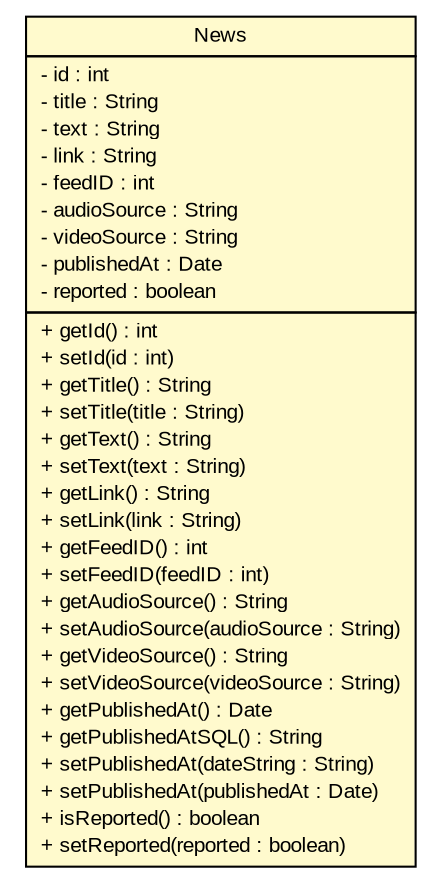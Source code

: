 #!/usr/local/bin/dot
#
# Class diagram 
# Generated by UMLGraph version 5.2 (http://www.umlgraph.org/)
#

digraph G {
	edge [fontname="arial",fontsize=10,labelfontname="arial",labelfontsize=10];
	node [fontname="arial",fontsize=10,shape=plaintext];
	nodesep=0.25;
	ranksep=0.5;
	// tud.iir.news.News
	c47753 [label=<<table title="tud.iir.news.News" border="0" cellborder="1" cellspacing="0" cellpadding="2" port="p" bgcolor="lemonChiffon" href="./News.html">
		<tr><td><table border="0" cellspacing="0" cellpadding="1">
<tr><td align="center" balign="center"> News </td></tr>
		</table></td></tr>
		<tr><td><table border="0" cellspacing="0" cellpadding="1">
<tr><td align="left" balign="left"> - id : int </td></tr>
<tr><td align="left" balign="left"> - title : String </td></tr>
<tr><td align="left" balign="left"> - text : String </td></tr>
<tr><td align="left" balign="left"> - link : String </td></tr>
<tr><td align="left" balign="left"> - feedID : int </td></tr>
<tr><td align="left" balign="left"> - audioSource : String </td></tr>
<tr><td align="left" balign="left"> - videoSource : String </td></tr>
<tr><td align="left" balign="left"> - publishedAt : Date </td></tr>
<tr><td align="left" balign="left"> - reported : boolean </td></tr>
		</table></td></tr>
		<tr><td><table border="0" cellspacing="0" cellpadding="1">
<tr><td align="left" balign="left"> + getId() : int </td></tr>
<tr><td align="left" balign="left"> + setId(id : int) </td></tr>
<tr><td align="left" balign="left"> + getTitle() : String </td></tr>
<tr><td align="left" balign="left"> + setTitle(title : String) </td></tr>
<tr><td align="left" balign="left"> + getText() : String </td></tr>
<tr><td align="left" balign="left"> + setText(text : String) </td></tr>
<tr><td align="left" balign="left"> + getLink() : String </td></tr>
<tr><td align="left" balign="left"> + setLink(link : String) </td></tr>
<tr><td align="left" balign="left"> + getFeedID() : int </td></tr>
<tr><td align="left" balign="left"> + setFeedID(feedID : int) </td></tr>
<tr><td align="left" balign="left"> + getAudioSource() : String </td></tr>
<tr><td align="left" balign="left"> + setAudioSource(audioSource : String) </td></tr>
<tr><td align="left" balign="left"> + getVideoSource() : String </td></tr>
<tr><td align="left" balign="left"> + setVideoSource(videoSource : String) </td></tr>
<tr><td align="left" balign="left"> + getPublishedAt() : Date </td></tr>
<tr><td align="left" balign="left"> + getPublishedAtSQL() : String </td></tr>
<tr><td align="left" balign="left"> + setPublishedAt(dateString : String) </td></tr>
<tr><td align="left" balign="left"> + setPublishedAt(publishedAt : Date) </td></tr>
<tr><td align="left" balign="left"> + isReported() : boolean </td></tr>
<tr><td align="left" balign="left"> + setReported(reported : boolean) </td></tr>
		</table></td></tr>
		</table>>, fontname="arial", fontcolor="black", fontsize=10.0];
}

